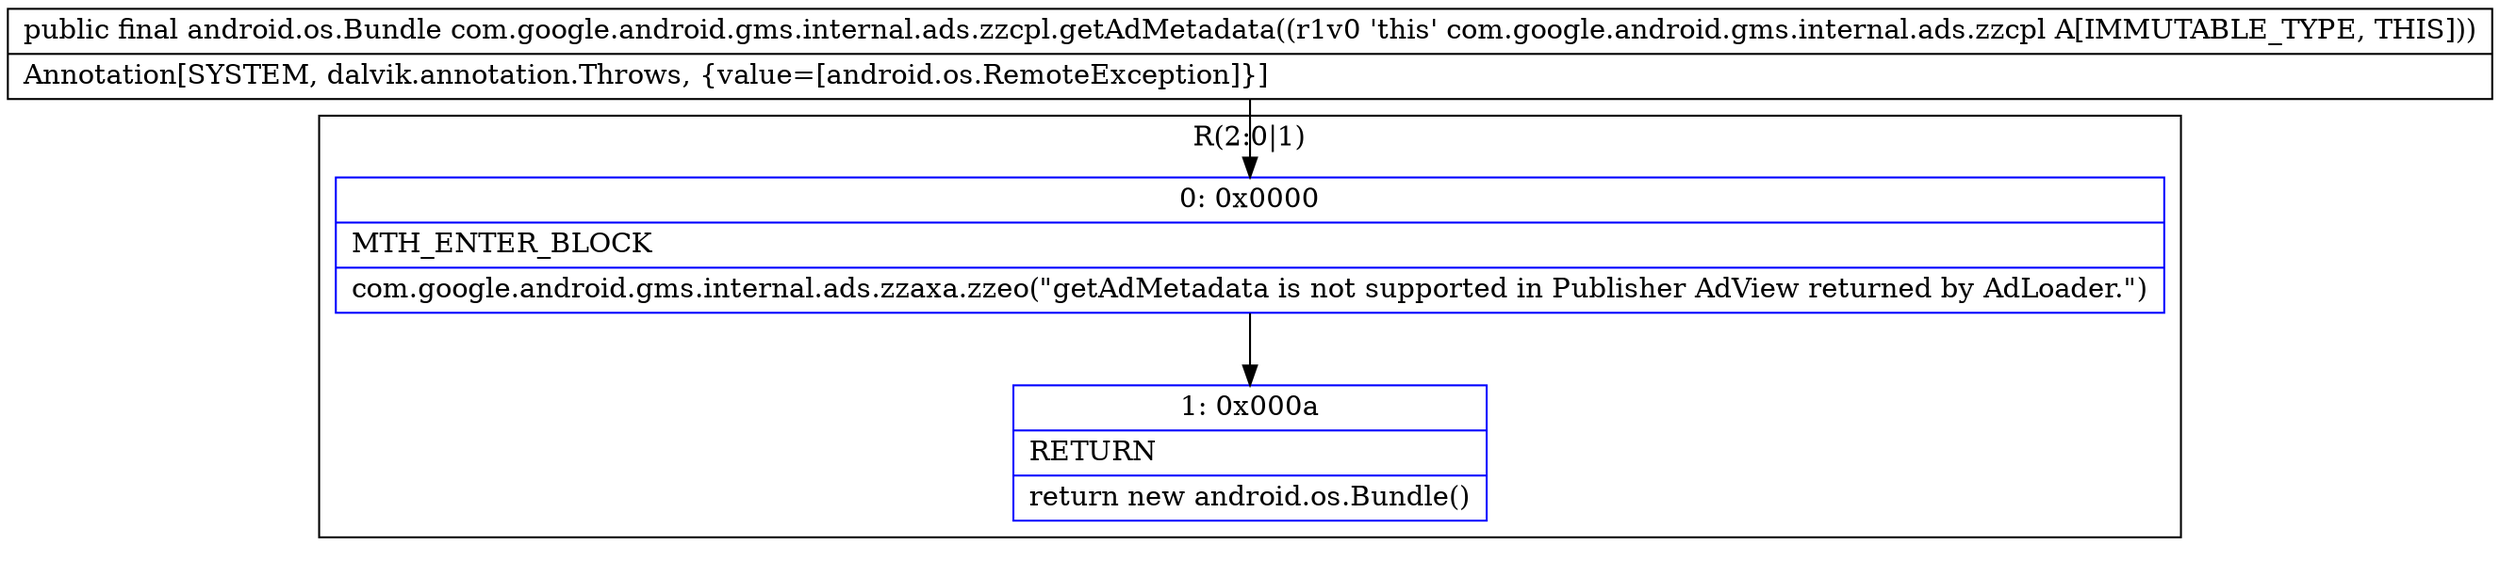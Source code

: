 digraph "CFG forcom.google.android.gms.internal.ads.zzcpl.getAdMetadata()Landroid\/os\/Bundle;" {
subgraph cluster_Region_961455325 {
label = "R(2:0|1)";
node [shape=record,color=blue];
Node_0 [shape=record,label="{0\:\ 0x0000|MTH_ENTER_BLOCK\l|com.google.android.gms.internal.ads.zzaxa.zzeo(\"getAdMetadata is not supported in Publisher AdView returned by AdLoader.\")\l}"];
Node_1 [shape=record,label="{1\:\ 0x000a|RETURN\l|return new android.os.Bundle()\l}"];
}
MethodNode[shape=record,label="{public final android.os.Bundle com.google.android.gms.internal.ads.zzcpl.getAdMetadata((r1v0 'this' com.google.android.gms.internal.ads.zzcpl A[IMMUTABLE_TYPE, THIS]))  | Annotation[SYSTEM, dalvik.annotation.Throws, \{value=[android.os.RemoteException]\}]\l}"];
MethodNode -> Node_0;
Node_0 -> Node_1;
}

